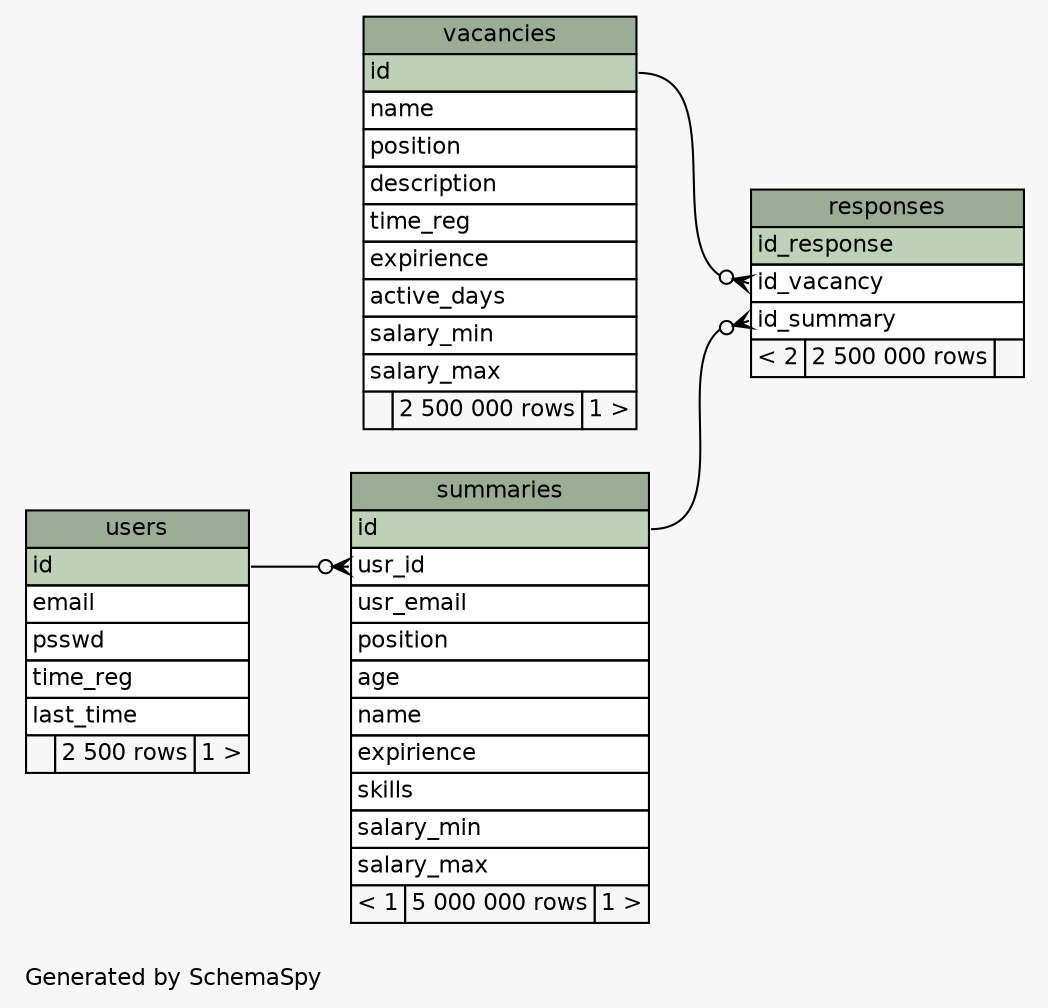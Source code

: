 // dot 2.38.0 on Windows 10 10.0
// SchemaSpy rev 590
digraph "largeRelationshipsDiagram" {
  graph [
    rankdir="RL"
    bgcolor="#f7f7f7"
    label="\nGenerated by SchemaSpy"
    labeljust="l"
    nodesep="0.18"
    ranksep="0.46"
    fontname="Helvetica"
    fontsize="11"
  ];
  node [
    fontname="Helvetica"
    fontsize="11"
    shape="plaintext"
  ];
  edge [
    arrowsize="0.8"
  ];
  "responses" [
    label=<
    <TABLE BORDER="0" CELLBORDER="1" CELLSPACING="0" BGCOLOR="#ffffff">
      <TR><TD COLSPAN="3" BGCOLOR="#9bab96" ALIGN="CENTER">responses</TD></TR>
      <TR><TD PORT="id_response" COLSPAN="3" BGCOLOR="#bed1b8" ALIGN="LEFT">id_response</TD></TR>
      <TR><TD PORT="id_vacancy" COLSPAN="3" ALIGN="LEFT">id_vacancy</TD></TR>
      <TR><TD PORT="id_summary" COLSPAN="3" ALIGN="LEFT">id_summary</TD></TR>
      <TR><TD ALIGN="LEFT" BGCOLOR="#f7f7f7">&lt; 2</TD><TD ALIGN="RIGHT" BGCOLOR="#f7f7f7">2 500 000 rows</TD><TD ALIGN="RIGHT" BGCOLOR="#f7f7f7">  </TD></TR>
    </TABLE>>
    URL="tables/responses.html"
    tooltip="responses"
  ];
  "summaries" [
    label=<
    <TABLE BORDER="0" CELLBORDER="1" CELLSPACING="0" BGCOLOR="#ffffff">
      <TR><TD COLSPAN="3" BGCOLOR="#9bab96" ALIGN="CENTER">summaries</TD></TR>
      <TR><TD PORT="id" COLSPAN="3" BGCOLOR="#bed1b8" ALIGN="LEFT">id</TD></TR>
      <TR><TD PORT="usr_id" COLSPAN="3" ALIGN="LEFT">usr_id</TD></TR>
      <TR><TD PORT="usr_email" COLSPAN="3" ALIGN="LEFT">usr_email</TD></TR>
      <TR><TD PORT="position" COLSPAN="3" ALIGN="LEFT">position</TD></TR>
      <TR><TD PORT="age" COLSPAN="3" ALIGN="LEFT">age</TD></TR>
      <TR><TD PORT="name" COLSPAN="3" ALIGN="LEFT">name</TD></TR>
      <TR><TD PORT="expirience" COLSPAN="3" ALIGN="LEFT">expirience</TD></TR>
      <TR><TD PORT="skills" COLSPAN="3" ALIGN="LEFT">skills</TD></TR>
      <TR><TD PORT="salary_min" COLSPAN="3" ALIGN="LEFT">salary_min</TD></TR>
      <TR><TD PORT="salary_max" COLSPAN="3" ALIGN="LEFT">salary_max</TD></TR>
      <TR><TD ALIGN="LEFT" BGCOLOR="#f7f7f7">&lt; 1</TD><TD ALIGN="RIGHT" BGCOLOR="#f7f7f7">5 000 000 rows</TD><TD ALIGN="RIGHT" BGCOLOR="#f7f7f7">1 &gt;</TD></TR>
    </TABLE>>
    URL="tables/summaries.html"
    tooltip="summaries"
  ];
  "users" [
    label=<
    <TABLE BORDER="0" CELLBORDER="1" CELLSPACING="0" BGCOLOR="#ffffff">
      <TR><TD COLSPAN="3" BGCOLOR="#9bab96" ALIGN="CENTER">users</TD></TR>
      <TR><TD PORT="id" COLSPAN="3" BGCOLOR="#bed1b8" ALIGN="LEFT">id</TD></TR>
      <TR><TD PORT="email" COLSPAN="3" ALIGN="LEFT">email</TD></TR>
      <TR><TD PORT="psswd" COLSPAN="3" ALIGN="LEFT">psswd</TD></TR>
      <TR><TD PORT="time_reg" COLSPAN="3" ALIGN="LEFT">time_reg</TD></TR>
      <TR><TD PORT="last_time" COLSPAN="3" ALIGN="LEFT">last_time</TD></TR>
      <TR><TD ALIGN="LEFT" BGCOLOR="#f7f7f7">  </TD><TD ALIGN="RIGHT" BGCOLOR="#f7f7f7">2 500 rows</TD><TD ALIGN="RIGHT" BGCOLOR="#f7f7f7">1 &gt;</TD></TR>
    </TABLE>>
    URL="tables/users.html"
    tooltip="users"
  ];
  "vacancies" [
    label=<
    <TABLE BORDER="0" CELLBORDER="1" CELLSPACING="0" BGCOLOR="#ffffff">
      <TR><TD COLSPAN="3" BGCOLOR="#9bab96" ALIGN="CENTER">vacancies</TD></TR>
      <TR><TD PORT="id" COLSPAN="3" BGCOLOR="#bed1b8" ALIGN="LEFT">id</TD></TR>
      <TR><TD PORT="name" COLSPAN="3" ALIGN="LEFT">name</TD></TR>
      <TR><TD PORT="position" COLSPAN="3" ALIGN="LEFT">position</TD></TR>
      <TR><TD PORT="description" COLSPAN="3" ALIGN="LEFT">description</TD></TR>
      <TR><TD PORT="time_reg" COLSPAN="3" ALIGN="LEFT">time_reg</TD></TR>
      <TR><TD PORT="expirience" COLSPAN="3" ALIGN="LEFT">expirience</TD></TR>
      <TR><TD PORT="active_days" COLSPAN="3" ALIGN="LEFT">active_days</TD></TR>
      <TR><TD PORT="salary_min" COLSPAN="3" ALIGN="LEFT">salary_min</TD></TR>
      <TR><TD PORT="salary_max" COLSPAN="3" ALIGN="LEFT">salary_max</TD></TR>
      <TR><TD ALIGN="LEFT" BGCOLOR="#f7f7f7">  </TD><TD ALIGN="RIGHT" BGCOLOR="#f7f7f7">2 500 000 rows</TD><TD ALIGN="RIGHT" BGCOLOR="#f7f7f7">1 &gt;</TD></TR>
    </TABLE>>
    URL="tables/vacancies.html"
    tooltip="vacancies"
  ];
  "responses":"id_summary":w -> "summaries":"id":e [arrowhead=none dir=back arrowtail=crowodot];
  "responses":"id_vacancy":w -> "vacancies":"id":e [arrowhead=none dir=back arrowtail=crowodot];
  "summaries":"usr_id":w -> "users":"id":e [arrowhead=none dir=back arrowtail=crowodot];
}
